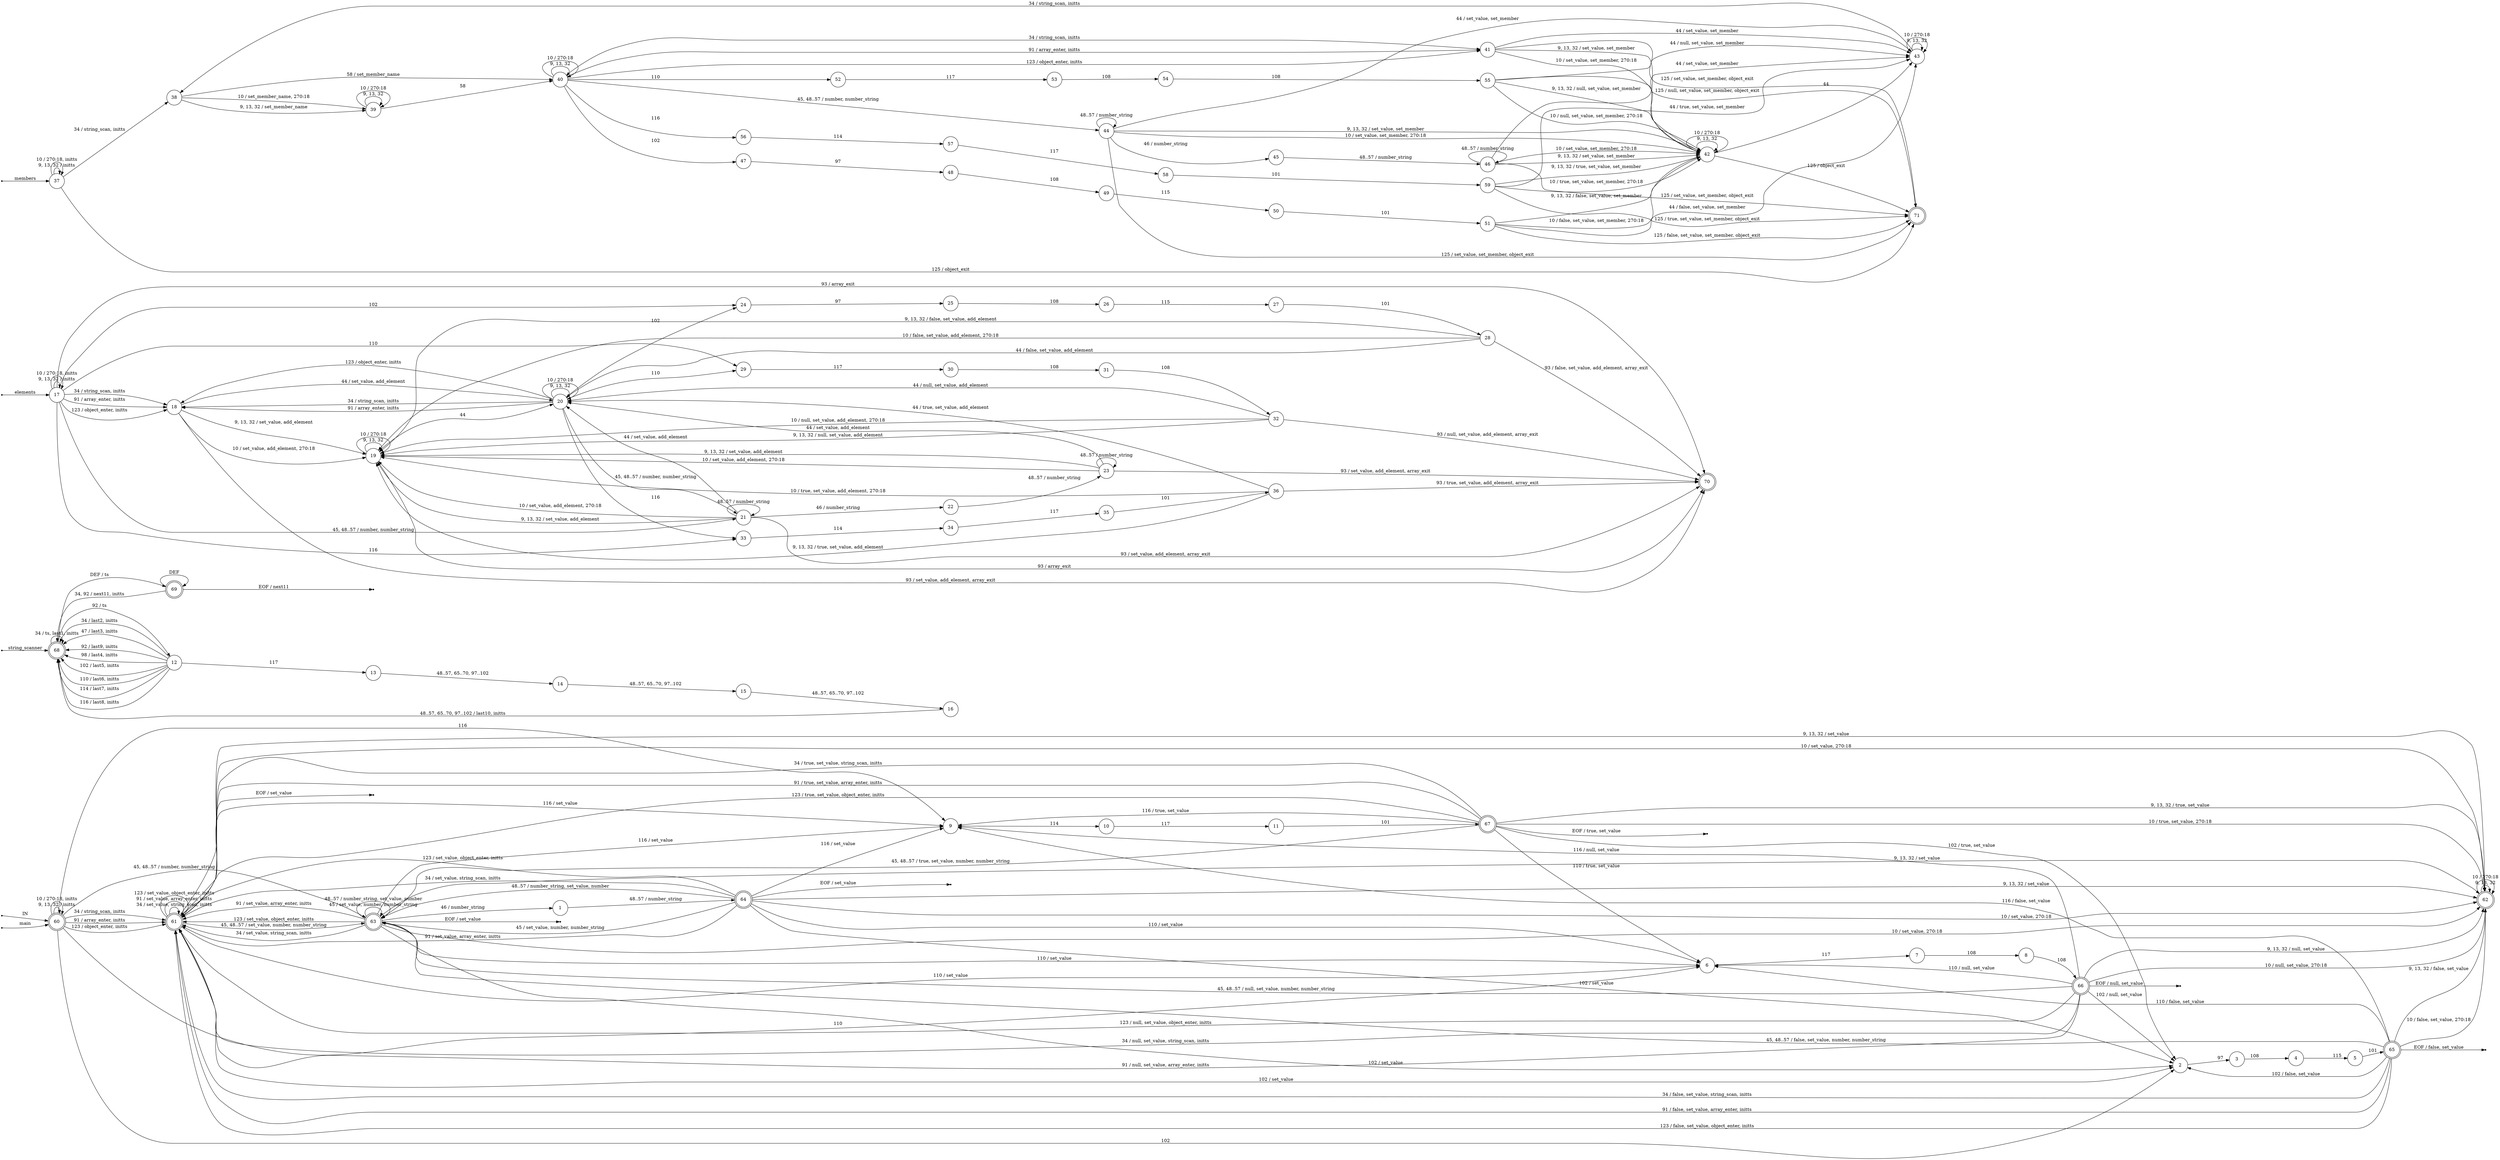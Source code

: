 digraph JSONParser {
	rankdir=LR;
	node [ shape = point ];
	ENTRY;
	en_68;
	en_17;
	en_37;
	en_60;
	eof_61;
	eof_63;
	eof_64;
	eof_65;
	eof_66;
	eof_67;
	eof_69;
	node [ shape = circle, height = 0.2 ];
	node [ fixedsize = true, height = 0.65, shape = doublecircle ];
	60;
	61;
	62;
	63;
	64;
	65;
	66;
	67;
	68;
	69;
	70;
	71;
	node [ shape = circle ];
	1 -> 64 [ label = "48..57 / number_string" ];
	2 -> 3 [ label = "97" ];
	3 -> 4 [ label = "108" ];
	4 -> 5 [ label = "115" ];
	5 -> 65 [ label = "101" ];
	6 -> 7 [ label = "117" ];
	7 -> 8 [ label = "108" ];
	8 -> 66 [ label = "108" ];
	9 -> 10 [ label = "114" ];
	10 -> 11 [ label = "117" ];
	11 -> 67 [ label = "101" ];
	12 -> 68 [ label = "34 / last2, initts" ];
	12 -> 68 [ label = "47 / last3, initts" ];
	12 -> 68 [ label = "92 / last9, initts" ];
	12 -> 68 [ label = "98 / last4, initts" ];
	12 -> 68 [ label = "102 / last5, initts" ];
	12 -> 68 [ label = "110 / last6, initts" ];
	12 -> 68 [ label = "114 / last7, initts" ];
	12 -> 68 [ label = "116 / last8, initts" ];
	12 -> 13 [ label = "117" ];
	13 -> 14 [ label = "48..57, 65..70, 97..102" ];
	14 -> 15 [ label = "48..57, 65..70, 97..102" ];
	15 -> 16 [ label = "48..57, 65..70, 97..102" ];
	16 -> 68 [ label = "48..57, 65..70, 97..102 / last10, initts" ];
	17 -> 17 [ label = "9, 13, 32 / initts" ];
	17 -> 17 [ label = "10 / 270:18, initts" ];
	17 -> 18 [ label = "34 / string_scan, initts" ];
	17 -> 21 [ label = "45, 48..57 / number, number_string" ];
	17 -> 18 [ label = "91 / array_enter, initts" ];
	17 -> 70 [ label = "93 / array_exit" ];
	17 -> 24 [ label = "102" ];
	17 -> 29 [ label = "110" ];
	17 -> 33 [ label = "116" ];
	17 -> 18 [ label = "123 / object_enter, initts" ];
	18 -> 19 [ label = "9, 13, 32 / set_value, add_element" ];
	18 -> 19 [ label = "10 / set_value, add_element, 270:18" ];
	18 -> 20 [ label = "44 / set_value, add_element" ];
	18 -> 70 [ label = "93 / set_value, add_element, array_exit" ];
	19 -> 19 [ label = "9, 13, 32" ];
	19 -> 19 [ label = "10 / 270:18" ];
	19 -> 20 [ label = "44" ];
	19 -> 70 [ label = "93 / array_exit" ];
	20 -> 20 [ label = "9, 13, 32" ];
	20 -> 20 [ label = "10 / 270:18" ];
	20 -> 18 [ label = "34 / string_scan, initts" ];
	20 -> 21 [ label = "45, 48..57 / number, number_string" ];
	20 -> 18 [ label = "91 / array_enter, initts" ];
	20 -> 24 [ label = "102" ];
	20 -> 29 [ label = "110" ];
	20 -> 33 [ label = "116" ];
	20 -> 18 [ label = "123 / object_enter, initts" ];
	21 -> 19 [ label = "9, 13, 32 / set_value, add_element" ];
	21 -> 19 [ label = "10 / set_value, add_element, 270:18" ];
	21 -> 20 [ label = "44 / set_value, add_element" ];
	21 -> 22 [ label = "46 / number_string" ];
	21 -> 21 [ label = "48..57 / number_string" ];
	21 -> 70 [ label = "93 / set_value, add_element, array_exit" ];
	22 -> 23 [ label = "48..57 / number_string" ];
	23 -> 19 [ label = "9, 13, 32 / set_value, add_element" ];
	23 -> 19 [ label = "10 / set_value, add_element, 270:18" ];
	23 -> 20 [ label = "44 / set_value, add_element" ];
	23 -> 23 [ label = "48..57 / number_string" ];
	23 -> 70 [ label = "93 / set_value, add_element, array_exit" ];
	24 -> 25 [ label = "97" ];
	25 -> 26 [ label = "108" ];
	26 -> 27 [ label = "115" ];
	27 -> 28 [ label = "101" ];
	28 -> 19 [ label = "9, 13, 32 / false, set_value, add_element" ];
	28 -> 19 [ label = "10 / false, set_value, add_element, 270:18" ];
	28 -> 20 [ label = "44 / false, set_value, add_element" ];
	28 -> 70 [ label = "93 / false, set_value, add_element, array_exit" ];
	29 -> 30 [ label = "117" ];
	30 -> 31 [ label = "108" ];
	31 -> 32 [ label = "108" ];
	32 -> 19 [ label = "9, 13, 32 / null, set_value, add_element" ];
	32 -> 19 [ label = "10 / null, set_value, add_element, 270:18" ];
	32 -> 20 [ label = "44 / null, set_value, add_element" ];
	32 -> 70 [ label = "93 / null, set_value, add_element, array_exit" ];
	33 -> 34 [ label = "114" ];
	34 -> 35 [ label = "117" ];
	35 -> 36 [ label = "101" ];
	36 -> 19 [ label = "9, 13, 32 / true, set_value, add_element" ];
	36 -> 19 [ label = "10 / true, set_value, add_element, 270:18" ];
	36 -> 20 [ label = "44 / true, set_value, add_element" ];
	36 -> 70 [ label = "93 / true, set_value, add_element, array_exit" ];
	37 -> 37 [ label = "9, 13, 32 / initts" ];
	37 -> 37 [ label = "10 / 270:18, initts" ];
	37 -> 38 [ label = "34 / string_scan, initts" ];
	37 -> 71 [ label = "125 / object_exit" ];
	38 -> 39 [ label = "9, 13, 32 / set_member_name" ];
	38 -> 39 [ label = "10 / set_member_name, 270:18" ];
	38 -> 40 [ label = "58 / set_member_name" ];
	39 -> 39 [ label = "9, 13, 32" ];
	39 -> 39 [ label = "10 / 270:18" ];
	39 -> 40 [ label = "58" ];
	40 -> 40 [ label = "9, 13, 32" ];
	40 -> 40 [ label = "10 / 270:18" ];
	40 -> 41 [ label = "34 / string_scan, initts" ];
	40 -> 44 [ label = "45, 48..57 / number, number_string" ];
	40 -> 41 [ label = "91 / array_enter, initts" ];
	40 -> 47 [ label = "102" ];
	40 -> 52 [ label = "110" ];
	40 -> 56 [ label = "116" ];
	40 -> 41 [ label = "123 / object_enter, initts" ];
	41 -> 42 [ label = "9, 13, 32 / set_value, set_member" ];
	41 -> 42 [ label = "10 / set_value, set_member, 270:18" ];
	41 -> 43 [ label = "44 / set_value, set_member" ];
	41 -> 71 [ label = "125 / set_value, set_member, object_exit" ];
	42 -> 42 [ label = "9, 13, 32" ];
	42 -> 42 [ label = "10 / 270:18" ];
	42 -> 43 [ label = "44" ];
	42 -> 71 [ label = "125 / object_exit" ];
	43 -> 43 [ label = "9, 13, 32" ];
	43 -> 43 [ label = "10 / 270:18" ];
	43 -> 38 [ label = "34 / string_scan, initts" ];
	44 -> 42 [ label = "9, 13, 32 / set_value, set_member" ];
	44 -> 42 [ label = "10 / set_value, set_member, 270:18" ];
	44 -> 43 [ label = "44 / set_value, set_member" ];
	44 -> 45 [ label = "46 / number_string" ];
	44 -> 44 [ label = "48..57 / number_string" ];
	44 -> 71 [ label = "125 / set_value, set_member, object_exit" ];
	45 -> 46 [ label = "48..57 / number_string" ];
	46 -> 42 [ label = "9, 13, 32 / set_value, set_member" ];
	46 -> 42 [ label = "10 / set_value, set_member, 270:18" ];
	46 -> 43 [ label = "44 / set_value, set_member" ];
	46 -> 46 [ label = "48..57 / number_string" ];
	46 -> 71 [ label = "125 / set_value, set_member, object_exit" ];
	47 -> 48 [ label = "97" ];
	48 -> 49 [ label = "108" ];
	49 -> 50 [ label = "115" ];
	50 -> 51 [ label = "101" ];
	51 -> 42 [ label = "9, 13, 32 / false, set_value, set_member" ];
	51 -> 42 [ label = "10 / false, set_value, set_member, 270:18" ];
	51 -> 43 [ label = "44 / false, set_value, set_member" ];
	51 -> 71 [ label = "125 / false, set_value, set_member, object_exit" ];
	52 -> 53 [ label = "117" ];
	53 -> 54 [ label = "108" ];
	54 -> 55 [ label = "108" ];
	55 -> 42 [ label = "9, 13, 32 / null, set_value, set_member" ];
	55 -> 42 [ label = "10 / null, set_value, set_member, 270:18" ];
	55 -> 43 [ label = "44 / null, set_value, set_member" ];
	55 -> 71 [ label = "125 / null, set_value, set_member, object_exit" ];
	56 -> 57 [ label = "114" ];
	57 -> 58 [ label = "117" ];
	58 -> 59 [ label = "101" ];
	59 -> 42 [ label = "9, 13, 32 / true, set_value, set_member" ];
	59 -> 42 [ label = "10 / true, set_value, set_member, 270:18" ];
	59 -> 43 [ label = "44 / true, set_value, set_member" ];
	59 -> 71 [ label = "125 / true, set_value, set_member, object_exit" ];
	60 -> 60 [ label = "9, 13, 32 / initts" ];
	60 -> 60 [ label = "10 / 270:18, initts" ];
	60 -> 61 [ label = "34 / string_scan, initts" ];
	60 -> 63 [ label = "45, 48..57 / number, number_string" ];
	60 -> 61 [ label = "91 / array_enter, initts" ];
	60 -> 2 [ label = "102" ];
	60 -> 6 [ label = "110" ];
	60 -> 9 [ label = "116" ];
	60 -> 61 [ label = "123 / object_enter, initts" ];
	61 -> 62 [ label = "9, 13, 32 / set_value" ];
	61 -> 62 [ label = "10 / set_value, 270:18" ];
	61 -> 61 [ label = "34 / set_value, string_scan, initts" ];
	61 -> 63 [ label = "45, 48..57 / set_value, number, number_string" ];
	61 -> 61 [ label = "91 / set_value, array_enter, initts" ];
	61 -> 2 [ label = "102 / set_value" ];
	61 -> 6 [ label = "110 / set_value" ];
	61 -> 9 [ label = "116 / set_value" ];
	61 -> 61 [ label = "123 / set_value, object_enter, initts" ];
	62 -> 62 [ label = "9, 13, 32" ];
	62 -> 62 [ label = "10 / 270:18" ];
	63 -> 62 [ label = "9, 13, 32 / set_value" ];
	63 -> 62 [ label = "10 / set_value, 270:18" ];
	63 -> 61 [ label = "34 / set_value, string_scan, initts" ];
	63 -> 63 [ label = "45 / set_value, number, number_string" ];
	63 -> 1 [ label = "46 / number_string" ];
	63 -> 63 [ label = "48..57 / number_string, set_value, number" ];
	63 -> 61 [ label = "91 / set_value, array_enter, initts" ];
	63 -> 2 [ label = "102 / set_value" ];
	63 -> 6 [ label = "110 / set_value" ];
	63 -> 9 [ label = "116 / set_value" ];
	63 -> 61 [ label = "123 / set_value, object_enter, initts" ];
	64 -> 62 [ label = "9, 13, 32 / set_value" ];
	64 -> 62 [ label = "10 / set_value, 270:18" ];
	64 -> 61 [ label = "34 / set_value, string_scan, initts" ];
	64 -> 63 [ label = "45 / set_value, number, number_string" ];
	64 -> 63 [ label = "48..57 / number_string, set_value, number" ];
	64 -> 61 [ label = "91 / set_value, array_enter, initts" ];
	64 -> 2 [ label = "102 / set_value" ];
	64 -> 6 [ label = "110 / set_value" ];
	64 -> 9 [ label = "116 / set_value" ];
	64 -> 61 [ label = "123 / set_value, object_enter, initts" ];
	65 -> 62 [ label = "9, 13, 32 / false, set_value" ];
	65 -> 62 [ label = "10 / false, set_value, 270:18" ];
	65 -> 61 [ label = "34 / false, set_value, string_scan, initts" ];
	65 -> 63 [ label = "45, 48..57 / false, set_value, number, number_string" ];
	65 -> 61 [ label = "91 / false, set_value, array_enter, initts" ];
	65 -> 2 [ label = "102 / false, set_value" ];
	65 -> 6 [ label = "110 / false, set_value" ];
	65 -> 9 [ label = "116 / false, set_value" ];
	65 -> 61 [ label = "123 / false, set_value, object_enter, initts" ];
	66 -> 62 [ label = "9, 13, 32 / null, set_value" ];
	66 -> 62 [ label = "10 / null, set_value, 270:18" ];
	66 -> 61 [ label = "34 / null, set_value, string_scan, initts" ];
	66 -> 63 [ label = "45, 48..57 / null, set_value, number, number_string" ];
	66 -> 61 [ label = "91 / null, set_value, array_enter, initts" ];
	66 -> 2 [ label = "102 / null, set_value" ];
	66 -> 6 [ label = "110 / null, set_value" ];
	66 -> 9 [ label = "116 / null, set_value" ];
	66 -> 61 [ label = "123 / null, set_value, object_enter, initts" ];
	67 -> 62 [ label = "9, 13, 32 / true, set_value" ];
	67 -> 62 [ label = "10 / true, set_value, 270:18" ];
	67 -> 61 [ label = "34 / true, set_value, string_scan, initts" ];
	67 -> 63 [ label = "45, 48..57 / true, set_value, number, number_string" ];
	67 -> 61 [ label = "91 / true, set_value, array_enter, initts" ];
	67 -> 2 [ label = "102 / true, set_value" ];
	67 -> 6 [ label = "110 / true, set_value" ];
	67 -> 9 [ label = "116 / true, set_value" ];
	67 -> 61 [ label = "123 / true, set_value, object_enter, initts" ];
	68 -> 68 [ label = "34 / ts, last1, initts" ];
	68 -> 12 [ label = "92 / ts" ];
	68 -> 69 [ label = "DEF / ts" ];
	69 -> 68 [ label = "34, 92 / next11, initts" ];
	69 -> 69 [ label = "DEF" ];
	ENTRY -> 60 [ label = "IN" ];
	en_68 -> 68 [ label = "string_scanner" ];
	en_17 -> 17 [ label = "elements" ];
	en_37 -> 37 [ label = "members" ];
	en_60 -> 60 [ label = "main" ];
	61 -> eof_61 [ label = "EOF / set_value" ];
	63 -> eof_63 [ label = "EOF / set_value" ];
	64 -> eof_64 [ label = "EOF / set_value" ];
	65 -> eof_65 [ label = "EOF / false, set_value" ];
	66 -> eof_66 [ label = "EOF / null, set_value" ];
	67 -> eof_67 [ label = "EOF / true, set_value" ];
	69 -> eof_69 [ label = "EOF / next11" ];
}
